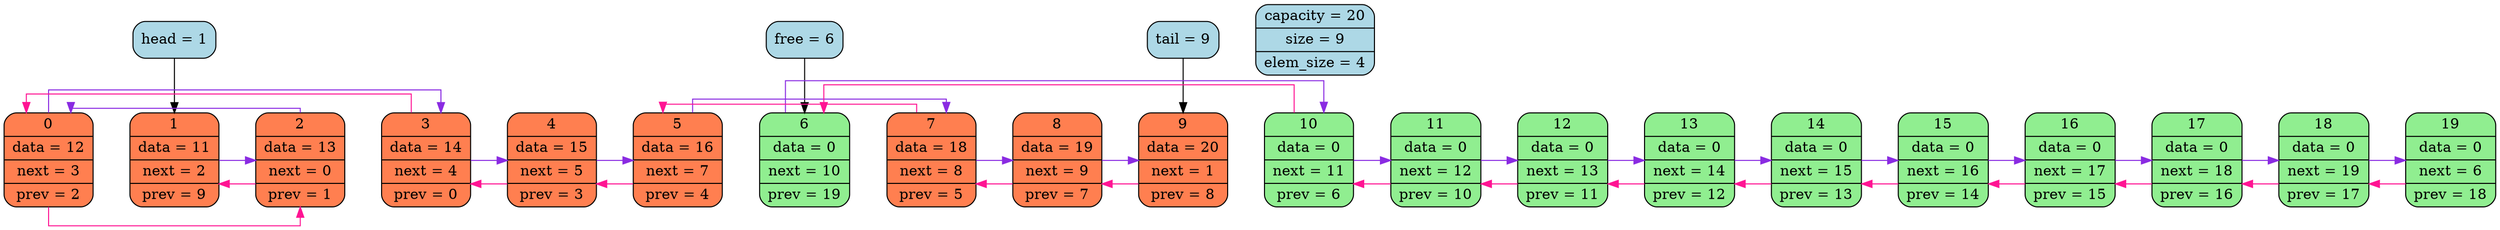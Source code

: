 digraph G
{
splines=ortho;
nodesep=0.5;
node[shape="record", style="rounded, filled"];

free[label = "free = 6", style="rounded,filled", fillcolor = "lightblue"]
head[label = "head = 1", style="rounded,filled", fillcolor = "lightblue"]
tail[label = "tail = 9", style="rounded,filled", fillcolor = "lightblue"]
title[label = "{ capacity = 20 | size = 9 | elem_size = 4 }", style="rounded,filled", fillcolor = "lightblue"];
0[label = "{ <i>0|<d>data = 12|<n>next = 3|<p>prev = 2 }", fillcolor = "coral"];
1[label = "{ <i>1|<d>data = 11|<n>next = 2|<p>prev = 9 }", fillcolor = "coral"];
2[label = "{ <i>2|<d>data = 13|<n>next = 0|<p>prev = 1 }", fillcolor = "coral"];
3[label = "{ <i>3|<d>data = 14|<n>next = 4|<p>prev = 0 }", fillcolor = "coral"];
4[label = "{ <i>4|<d>data = 15|<n>next = 5|<p>prev = 3 }", fillcolor = "coral"];
5[label = "{ <i>5|<d>data = 16|<n>next = 7|<p>prev = 4 }", fillcolor = "coral"];
6[label = "{ <i>6|<d>data = 0|<n>next = 10|<p>prev = 19 }", fillcolor = "coral"];
7[label = "{ <i>7|<d>data = 18|<n>next = 8|<p>prev = 5 }", fillcolor = "coral"];
8[label = "{ <i>8|<d>data = 19|<n>next = 9|<p>prev = 7 }", fillcolor = "coral"];
9[label = "{ <i>9|<d>data = 20|<n>next = 1|<p>prev = 8 }", fillcolor = "coral"];
10[label = "{ <i>10|<d>data = 0|<n>next = 11|<p>prev = 6 }", fillcolor = "coral"];
11[label = "{ <i>11|<d>data = 0|<n>next = 12|<p>prev = 10 }", fillcolor = "coral"];
12[label = "{ <i>12|<d>data = 0|<n>next = 13|<p>prev = 11 }", fillcolor = "coral"];
13[label = "{ <i>13|<d>data = 0|<n>next = 14|<p>prev = 12 }", fillcolor = "coral"];
14[label = "{ <i>14|<d>data = 0|<n>next = 15|<p>prev = 13 }", fillcolor = "coral"];
15[label = "{ <i>15|<d>data = 0|<n>next = 16|<p>prev = 14 }", fillcolor = "coral"];
16[label = "{ <i>16|<d>data = 0|<n>next = 17|<p>prev = 15 }", fillcolor = "coral"];
17[label = "{ <i>17|<d>data = 0|<n>next = 18|<p>prev = 16 }", fillcolor = "coral"];
18[label = "{ <i>18|<d>data = 0|<n>next = 19|<p>prev = 17 }", fillcolor = "coral"];
19[label = "{ <i>19|<d>data = 0|<n>next = 6|<p>prev = 18 }", fillcolor = "coral"];

{ rank = same; 0; 1; 2; 3; 4; 5; 6; 7; 8; 9; 10; 11; 12; 13; 14; 15; 16; 17; 18; 19; }
0->1 [weight = 5000, style=invis]; 
1->2 [weight = 5000, style=invis]; 
2->3 [weight = 5000, style=invis]; 
3->4 [weight = 5000, style=invis]; 
4->5 [weight = 5000, style=invis]; 
5->6 [weight = 5000, style=invis]; 
6->7 [weight = 5000, style=invis]; 
7->8 [weight = 5000, style=invis]; 
8->9 [weight = 5000, style=invis]; 
9->10 [weight = 5000, style=invis]; 
10->11 [weight = 5000, style=invis]; 
11->12 [weight = 5000, style=invis]; 
12->13 [weight = 5000, style=invis]; 
13->14 [weight = 5000, style=invis]; 
14->15 [weight = 5000, style=invis]; 
15->16 [weight = 5000, style=invis]; 
16->17 [weight = 5000, style=invis]; 
17->18 [weight = 5000, style=invis]; 
18->19 [weight = 5000, style=invis]; 

0->3 [weight = 0, color = blueviolet];
1->2 [weight = 0, color = blueviolet];
2->0 [weight = 0, color = blueviolet];
3->4 [weight = 0, color = blueviolet];
4->5 [weight = 0, color = blueviolet];
5->7 [weight = 0, color = blueviolet];
6->10 [weight = 0, color = blueviolet];
7->8 [weight = 0, color = blueviolet];
8->9 [weight = 0, color = blueviolet];
10->11 [weight = 0, color = blueviolet];
11->12 [weight = 0, color = blueviolet];
12->13 [weight = 0, color = blueviolet];
13->14 [weight = 0, color = blueviolet];
14->15 [weight = 0, color = blueviolet];
15->16 [weight = 0, color = blueviolet];
16->17 [weight = 0, color = blueviolet];
17->18 [weight = 0, color = blueviolet];
18->19 [weight = 0, color = blueviolet];

19->18 [weight = 0, color = deeppink];
18->17 [weight = 0, color = deeppink];
17->16 [weight = 0, color = deeppink];
16->15 [weight = 0, color = deeppink];
15->14 [weight = 0, color = deeppink];
14->13 [weight = 0, color = deeppink];
13->12 [weight = 0, color = deeppink];
12->11 [weight = 0, color = deeppink];
11->10 [weight = 0, color = deeppink];
10->6 [weight = 0, color = deeppink];
9->8 [weight = 0, color = deeppink];
8->7 [weight = 0, color = deeppink];
7->5 [weight = 0, color = deeppink];
5->4 [weight = 0, color = deeppink];
4->3 [weight = 0, color = deeppink];
3->0 [weight = 0, color = deeppink];
2->1 [weight = 0, color = deeppink];
0->2 [weight = 0, color = deeppink];

free->6;
6[fillcolor = "lightgreen"];
10[fillcolor = "lightgreen"];
11[fillcolor = "lightgreen"];
12[fillcolor = "lightgreen"];
13[fillcolor = "lightgreen"];
14[fillcolor = "lightgreen"];
15[fillcolor = "lightgreen"];
16[fillcolor = "lightgreen"];
17[fillcolor = "lightgreen"];
18[fillcolor = "lightgreen"];
19[fillcolor = "lightgreen"];
head->1;
tail->9;
}
